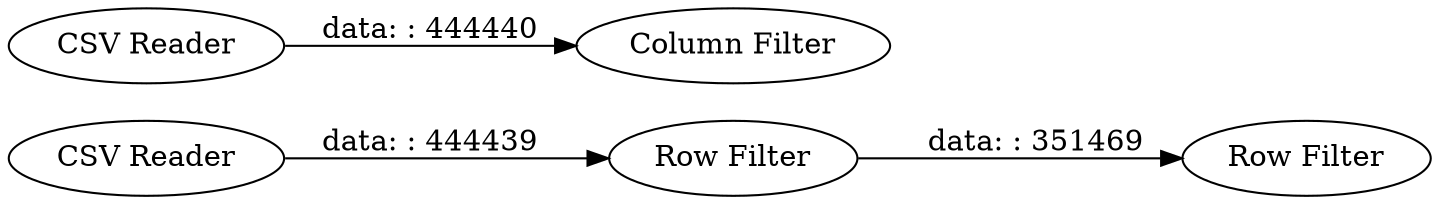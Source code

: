digraph {
	"-4589824616436403710_1" [label="CSV Reader"]
	"-4589824616436403710_4" [label="CSV Reader"]
	"-4589824616436403710_2" [label="Row Filter"]
	"-4589824616436403710_3" [label="Row Filter"]
	"-4589824616436403710_5" [label="Column Filter"]
	"-4589824616436403710_4" -> "-4589824616436403710_5" [label="data: : 444440"]
	"-4589824616436403710_1" -> "-4589824616436403710_2" [label="data: : 444439"]
	"-4589824616436403710_2" -> "-4589824616436403710_3" [label="data: : 351469"]
	rankdir=LR
}
